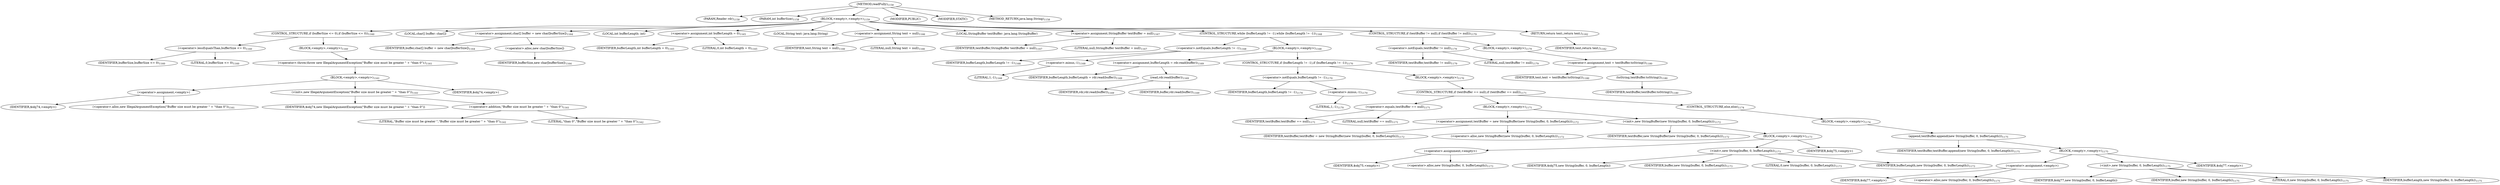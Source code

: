 digraph "readFully" {  
"2247" [label = <(METHOD,readFully)<SUB>1158</SUB>> ]
"2248" [label = <(PARAM,Reader rdr)<SUB>1158</SUB>> ]
"2249" [label = <(PARAM,int bufferSize)<SUB>1158</SUB>> ]
"2250" [label = <(BLOCK,&lt;empty&gt;,&lt;empty&gt;)<SUB>1159</SUB>> ]
"2251" [label = <(CONTROL_STRUCTURE,if (bufferSize &lt;= 0),if (bufferSize &lt;= 0))<SUB>1160</SUB>> ]
"2252" [label = <(&lt;operator&gt;.lessEqualsThan,bufferSize &lt;= 0)<SUB>1160</SUB>> ]
"2253" [label = <(IDENTIFIER,bufferSize,bufferSize &lt;= 0)<SUB>1160</SUB>> ]
"2254" [label = <(LITERAL,0,bufferSize &lt;= 0)<SUB>1160</SUB>> ]
"2255" [label = <(BLOCK,&lt;empty&gt;,&lt;empty&gt;)<SUB>1160</SUB>> ]
"2256" [label = <(&lt;operator&gt;.throw,throw new IllegalArgumentException(&quot;Buffer size must be greater &quot; + &quot;than 0&quot;);)<SUB>1161</SUB>> ]
"2257" [label = <(BLOCK,&lt;empty&gt;,&lt;empty&gt;)<SUB>1161</SUB>> ]
"2258" [label = <(&lt;operator&gt;.assignment,&lt;empty&gt;)> ]
"2259" [label = <(IDENTIFIER,$obj74,&lt;empty&gt;)> ]
"2260" [label = <(&lt;operator&gt;.alloc,new IllegalArgumentException(&quot;Buffer size must be greater &quot; + &quot;than 0&quot;))<SUB>1161</SUB>> ]
"2261" [label = <(&lt;init&gt;,new IllegalArgumentException(&quot;Buffer size must be greater &quot; + &quot;than 0&quot;))<SUB>1161</SUB>> ]
"2262" [label = <(IDENTIFIER,$obj74,new IllegalArgumentException(&quot;Buffer size must be greater &quot; + &quot;than 0&quot;))> ]
"2263" [label = <(&lt;operator&gt;.addition,&quot;Buffer size must be greater &quot; + &quot;than 0&quot;)<SUB>1161</SUB>> ]
"2264" [label = <(LITERAL,&quot;Buffer size must be greater &quot;,&quot;Buffer size must be greater &quot; + &quot;than 0&quot;)<SUB>1161</SUB>> ]
"2265" [label = <(LITERAL,&quot;than 0&quot;,&quot;Buffer size must be greater &quot; + &quot;than 0&quot;)<SUB>1162</SUB>> ]
"2266" [label = <(IDENTIFIER,$obj74,&lt;empty&gt;)> ]
"2267" [label = <(LOCAL,char[] buffer: char[])> ]
"2268" [label = <(&lt;operator&gt;.assignment,char[] buffer = new char[bufferSize])<SUB>1164</SUB>> ]
"2269" [label = <(IDENTIFIER,buffer,char[] buffer = new char[bufferSize])<SUB>1164</SUB>> ]
"2270" [label = <(&lt;operator&gt;.alloc,new char[bufferSize])> ]
"2271" [label = <(IDENTIFIER,bufferSize,new char[bufferSize])<SUB>1164</SUB>> ]
"2272" [label = <(LOCAL,int bufferLength: int)> ]
"2273" [label = <(&lt;operator&gt;.assignment,int bufferLength = 0)<SUB>1165</SUB>> ]
"2274" [label = <(IDENTIFIER,bufferLength,int bufferLength = 0)<SUB>1165</SUB>> ]
"2275" [label = <(LITERAL,0,int bufferLength = 0)<SUB>1165</SUB>> ]
"2276" [label = <(LOCAL,String text: java.lang.String)> ]
"2277" [label = <(&lt;operator&gt;.assignment,String text = null)<SUB>1166</SUB>> ]
"2278" [label = <(IDENTIFIER,text,String text = null)<SUB>1166</SUB>> ]
"2279" [label = <(LITERAL,null,String text = null)<SUB>1166</SUB>> ]
"103" [label = <(LOCAL,StringBuffer textBuffer: java.lang.StringBuffer)> ]
"2280" [label = <(&lt;operator&gt;.assignment,StringBuffer textBuffer = null)<SUB>1167</SUB>> ]
"2281" [label = <(IDENTIFIER,textBuffer,StringBuffer textBuffer = null)<SUB>1167</SUB>> ]
"2282" [label = <(LITERAL,null,StringBuffer textBuffer = null)<SUB>1167</SUB>> ]
"2283" [label = <(CONTROL_STRUCTURE,while (bufferLength != -1),while (bufferLength != -1))<SUB>1168</SUB>> ]
"2284" [label = <(&lt;operator&gt;.notEquals,bufferLength != -1)<SUB>1168</SUB>> ]
"2285" [label = <(IDENTIFIER,bufferLength,bufferLength != -1)<SUB>1168</SUB>> ]
"2286" [label = <(&lt;operator&gt;.minus,-1)<SUB>1168</SUB>> ]
"2287" [label = <(LITERAL,1,-1)<SUB>1168</SUB>> ]
"2288" [label = <(BLOCK,&lt;empty&gt;,&lt;empty&gt;)<SUB>1168</SUB>> ]
"2289" [label = <(&lt;operator&gt;.assignment,bufferLength = rdr.read(buffer))<SUB>1169</SUB>> ]
"2290" [label = <(IDENTIFIER,bufferLength,bufferLength = rdr.read(buffer))<SUB>1169</SUB>> ]
"2291" [label = <(read,rdr.read(buffer))<SUB>1169</SUB>> ]
"2292" [label = <(IDENTIFIER,rdr,rdr.read(buffer))<SUB>1169</SUB>> ]
"2293" [label = <(IDENTIFIER,buffer,rdr.read(buffer))<SUB>1169</SUB>> ]
"2294" [label = <(CONTROL_STRUCTURE,if (bufferLength != -1),if (bufferLength != -1))<SUB>1170</SUB>> ]
"2295" [label = <(&lt;operator&gt;.notEquals,bufferLength != -1)<SUB>1170</SUB>> ]
"2296" [label = <(IDENTIFIER,bufferLength,bufferLength != -1)<SUB>1170</SUB>> ]
"2297" [label = <(&lt;operator&gt;.minus,-1)<SUB>1170</SUB>> ]
"2298" [label = <(LITERAL,1,-1)<SUB>1170</SUB>> ]
"2299" [label = <(BLOCK,&lt;empty&gt;,&lt;empty&gt;)<SUB>1170</SUB>> ]
"2300" [label = <(CONTROL_STRUCTURE,if (textBuffer == null),if (textBuffer == null))<SUB>1171</SUB>> ]
"2301" [label = <(&lt;operator&gt;.equals,textBuffer == null)<SUB>1171</SUB>> ]
"2302" [label = <(IDENTIFIER,textBuffer,textBuffer == null)<SUB>1171</SUB>> ]
"2303" [label = <(LITERAL,null,textBuffer == null)<SUB>1171</SUB>> ]
"2304" [label = <(BLOCK,&lt;empty&gt;,&lt;empty&gt;)<SUB>1171</SUB>> ]
"2305" [label = <(&lt;operator&gt;.assignment,textBuffer = new StringBuffer(new String(buffer, 0, bufferLength)))<SUB>1172</SUB>> ]
"2306" [label = <(IDENTIFIER,textBuffer,textBuffer = new StringBuffer(new String(buffer, 0, bufferLength)))<SUB>1172</SUB>> ]
"2307" [label = <(&lt;operator&gt;.alloc,new StringBuffer(new String(buffer, 0, bufferLength)))<SUB>1172</SUB>> ]
"2308" [label = <(&lt;init&gt;,new StringBuffer(new String(buffer, 0, bufferLength)))<SUB>1172</SUB>> ]
"102" [label = <(IDENTIFIER,textBuffer,new StringBuffer(new String(buffer, 0, bufferLength)))<SUB>1172</SUB>> ]
"2309" [label = <(BLOCK,&lt;empty&gt;,&lt;empty&gt;)<SUB>1173</SUB>> ]
"2310" [label = <(&lt;operator&gt;.assignment,&lt;empty&gt;)> ]
"2311" [label = <(IDENTIFIER,$obj75,&lt;empty&gt;)> ]
"2312" [label = <(&lt;operator&gt;.alloc,new String(buffer, 0, bufferLength))<SUB>1173</SUB>> ]
"2313" [label = <(&lt;init&gt;,new String(buffer, 0, bufferLength))<SUB>1173</SUB>> ]
"2314" [label = <(IDENTIFIER,$obj75,new String(buffer, 0, bufferLength))> ]
"2315" [label = <(IDENTIFIER,buffer,new String(buffer, 0, bufferLength))<SUB>1173</SUB>> ]
"2316" [label = <(LITERAL,0,new String(buffer, 0, bufferLength))<SUB>1173</SUB>> ]
"2317" [label = <(IDENTIFIER,bufferLength,new String(buffer, 0, bufferLength))<SUB>1173</SUB>> ]
"2318" [label = <(IDENTIFIER,$obj75,&lt;empty&gt;)> ]
"2319" [label = <(CONTROL_STRUCTURE,else,else)<SUB>1174</SUB>> ]
"2320" [label = <(BLOCK,&lt;empty&gt;,&lt;empty&gt;)<SUB>1174</SUB>> ]
"2321" [label = <(append,textBuffer.append(new String(buffer, 0, bufferLength)))<SUB>1175</SUB>> ]
"2322" [label = <(IDENTIFIER,textBuffer,textBuffer.append(new String(buffer, 0, bufferLength)))<SUB>1175</SUB>> ]
"2323" [label = <(BLOCK,&lt;empty&gt;,&lt;empty&gt;)<SUB>1175</SUB>> ]
"2324" [label = <(&lt;operator&gt;.assignment,&lt;empty&gt;)> ]
"2325" [label = <(IDENTIFIER,$obj77,&lt;empty&gt;)> ]
"2326" [label = <(&lt;operator&gt;.alloc,new String(buffer, 0, bufferLength))<SUB>1175</SUB>> ]
"2327" [label = <(&lt;init&gt;,new String(buffer, 0, bufferLength))<SUB>1175</SUB>> ]
"2328" [label = <(IDENTIFIER,$obj77,new String(buffer, 0, bufferLength))> ]
"2329" [label = <(IDENTIFIER,buffer,new String(buffer, 0, bufferLength))<SUB>1175</SUB>> ]
"2330" [label = <(LITERAL,0,new String(buffer, 0, bufferLength))<SUB>1175</SUB>> ]
"2331" [label = <(IDENTIFIER,bufferLength,new String(buffer, 0, bufferLength))<SUB>1175</SUB>> ]
"2332" [label = <(IDENTIFIER,$obj77,&lt;empty&gt;)> ]
"2333" [label = <(CONTROL_STRUCTURE,if (textBuffer != null),if (textBuffer != null))<SUB>1179</SUB>> ]
"2334" [label = <(&lt;operator&gt;.notEquals,textBuffer != null)<SUB>1179</SUB>> ]
"2335" [label = <(IDENTIFIER,textBuffer,textBuffer != null)<SUB>1179</SUB>> ]
"2336" [label = <(LITERAL,null,textBuffer != null)<SUB>1179</SUB>> ]
"2337" [label = <(BLOCK,&lt;empty&gt;,&lt;empty&gt;)<SUB>1179</SUB>> ]
"2338" [label = <(&lt;operator&gt;.assignment,text = textBuffer.toString())<SUB>1180</SUB>> ]
"2339" [label = <(IDENTIFIER,text,text = textBuffer.toString())<SUB>1180</SUB>> ]
"2340" [label = <(toString,textBuffer.toString())<SUB>1180</SUB>> ]
"2341" [label = <(IDENTIFIER,textBuffer,textBuffer.toString())<SUB>1180</SUB>> ]
"2342" [label = <(RETURN,return text;,return text;)<SUB>1182</SUB>> ]
"2343" [label = <(IDENTIFIER,text,return text;)<SUB>1182</SUB>> ]
"2344" [label = <(MODIFIER,PUBLIC)> ]
"2345" [label = <(MODIFIER,STATIC)> ]
"2346" [label = <(METHOD_RETURN,java.lang.String)<SUB>1158</SUB>> ]
  "2247" -> "2248" 
  "2247" -> "2249" 
  "2247" -> "2250" 
  "2247" -> "2344" 
  "2247" -> "2345" 
  "2247" -> "2346" 
  "2250" -> "2251" 
  "2250" -> "2267" 
  "2250" -> "2268" 
  "2250" -> "2272" 
  "2250" -> "2273" 
  "2250" -> "2276" 
  "2250" -> "2277" 
  "2250" -> "103" 
  "2250" -> "2280" 
  "2250" -> "2283" 
  "2250" -> "2333" 
  "2250" -> "2342" 
  "2251" -> "2252" 
  "2251" -> "2255" 
  "2252" -> "2253" 
  "2252" -> "2254" 
  "2255" -> "2256" 
  "2256" -> "2257" 
  "2257" -> "2258" 
  "2257" -> "2261" 
  "2257" -> "2266" 
  "2258" -> "2259" 
  "2258" -> "2260" 
  "2261" -> "2262" 
  "2261" -> "2263" 
  "2263" -> "2264" 
  "2263" -> "2265" 
  "2268" -> "2269" 
  "2268" -> "2270" 
  "2270" -> "2271" 
  "2273" -> "2274" 
  "2273" -> "2275" 
  "2277" -> "2278" 
  "2277" -> "2279" 
  "2280" -> "2281" 
  "2280" -> "2282" 
  "2283" -> "2284" 
  "2283" -> "2288" 
  "2284" -> "2285" 
  "2284" -> "2286" 
  "2286" -> "2287" 
  "2288" -> "2289" 
  "2288" -> "2294" 
  "2289" -> "2290" 
  "2289" -> "2291" 
  "2291" -> "2292" 
  "2291" -> "2293" 
  "2294" -> "2295" 
  "2294" -> "2299" 
  "2295" -> "2296" 
  "2295" -> "2297" 
  "2297" -> "2298" 
  "2299" -> "2300" 
  "2300" -> "2301" 
  "2300" -> "2304" 
  "2300" -> "2319" 
  "2301" -> "2302" 
  "2301" -> "2303" 
  "2304" -> "2305" 
  "2304" -> "2308" 
  "2305" -> "2306" 
  "2305" -> "2307" 
  "2308" -> "102" 
  "2308" -> "2309" 
  "2309" -> "2310" 
  "2309" -> "2313" 
  "2309" -> "2318" 
  "2310" -> "2311" 
  "2310" -> "2312" 
  "2313" -> "2314" 
  "2313" -> "2315" 
  "2313" -> "2316" 
  "2313" -> "2317" 
  "2319" -> "2320" 
  "2320" -> "2321" 
  "2321" -> "2322" 
  "2321" -> "2323" 
  "2323" -> "2324" 
  "2323" -> "2327" 
  "2323" -> "2332" 
  "2324" -> "2325" 
  "2324" -> "2326" 
  "2327" -> "2328" 
  "2327" -> "2329" 
  "2327" -> "2330" 
  "2327" -> "2331" 
  "2333" -> "2334" 
  "2333" -> "2337" 
  "2334" -> "2335" 
  "2334" -> "2336" 
  "2337" -> "2338" 
  "2338" -> "2339" 
  "2338" -> "2340" 
  "2340" -> "2341" 
  "2342" -> "2343" 
}

